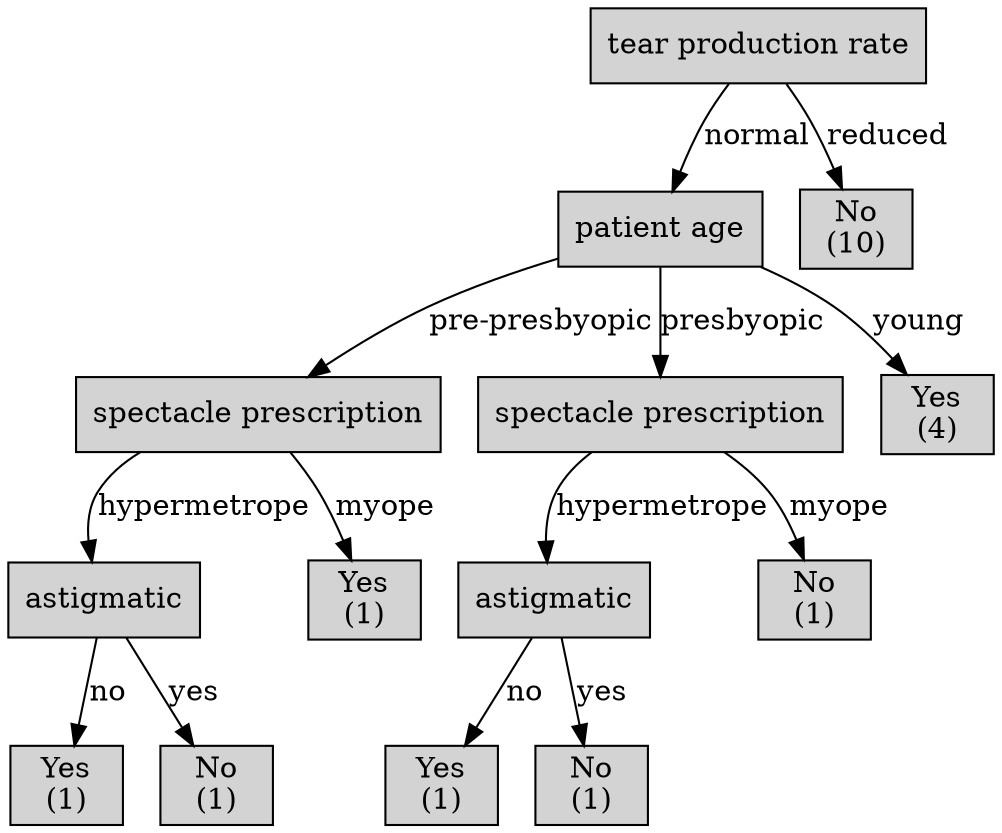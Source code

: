 digraph ID3_Tree {
"0" [shape=box, style=filled, label="tear production rate
", weight=1]
"1" [shape=box, style=filled, label="patient age
", weight=2]
0 -> 1 [ label = "normal"];
"2" [shape=box, style=filled, label="spectacle prescription
", weight=3]
1 -> 2 [ label = "pre-presbyopic"];
"3" [shape=box, style=filled, label="astigmatic
", weight=4]
2 -> 3 [ label = "hypermetrope"];
"4" [shape=box, style=filled, label="Yes
(1)
", weight=5]
3 -> 4 [ label = "no"];
"5" [shape=box, style=filled, label="No
(1)
", weight=5]
3 -> 5 [ label = "yes"];
"6" [shape=box, style=filled, label="Yes
(1)
", weight=4]
2 -> 6 [ label = "myope"];
"7" [shape=box, style=filled, label="spectacle prescription
", weight=3]
1 -> 7 [ label = "presbyopic"];
"8" [shape=box, style=filled, label="astigmatic
", weight=4]
7 -> 8 [ label = "hypermetrope"];
"9" [shape=box, style=filled, label="Yes
(1)
", weight=5]
8 -> 9 [ label = "no"];
"10" [shape=box, style=filled, label="No
(1)
", weight=5]
8 -> 10 [ label = "yes"];
"11" [shape=box, style=filled, label="No
(1)
", weight=4]
7 -> 11 [ label = "myope"];
"12" [shape=box, style=filled, label="Yes
(4)
", weight=3]
1 -> 12 [ label = "young"];
"13" [shape=box, style=filled, label="No
(10)
", weight=2]
0 -> 13 [ label = "reduced"];
{rank=same; 0;};
{rank=same; 1;13;};
{rank=same; 2;7;12;};
{rank=same; 3;6;8;11;};
{rank=same; 4;5;9;10;};
}